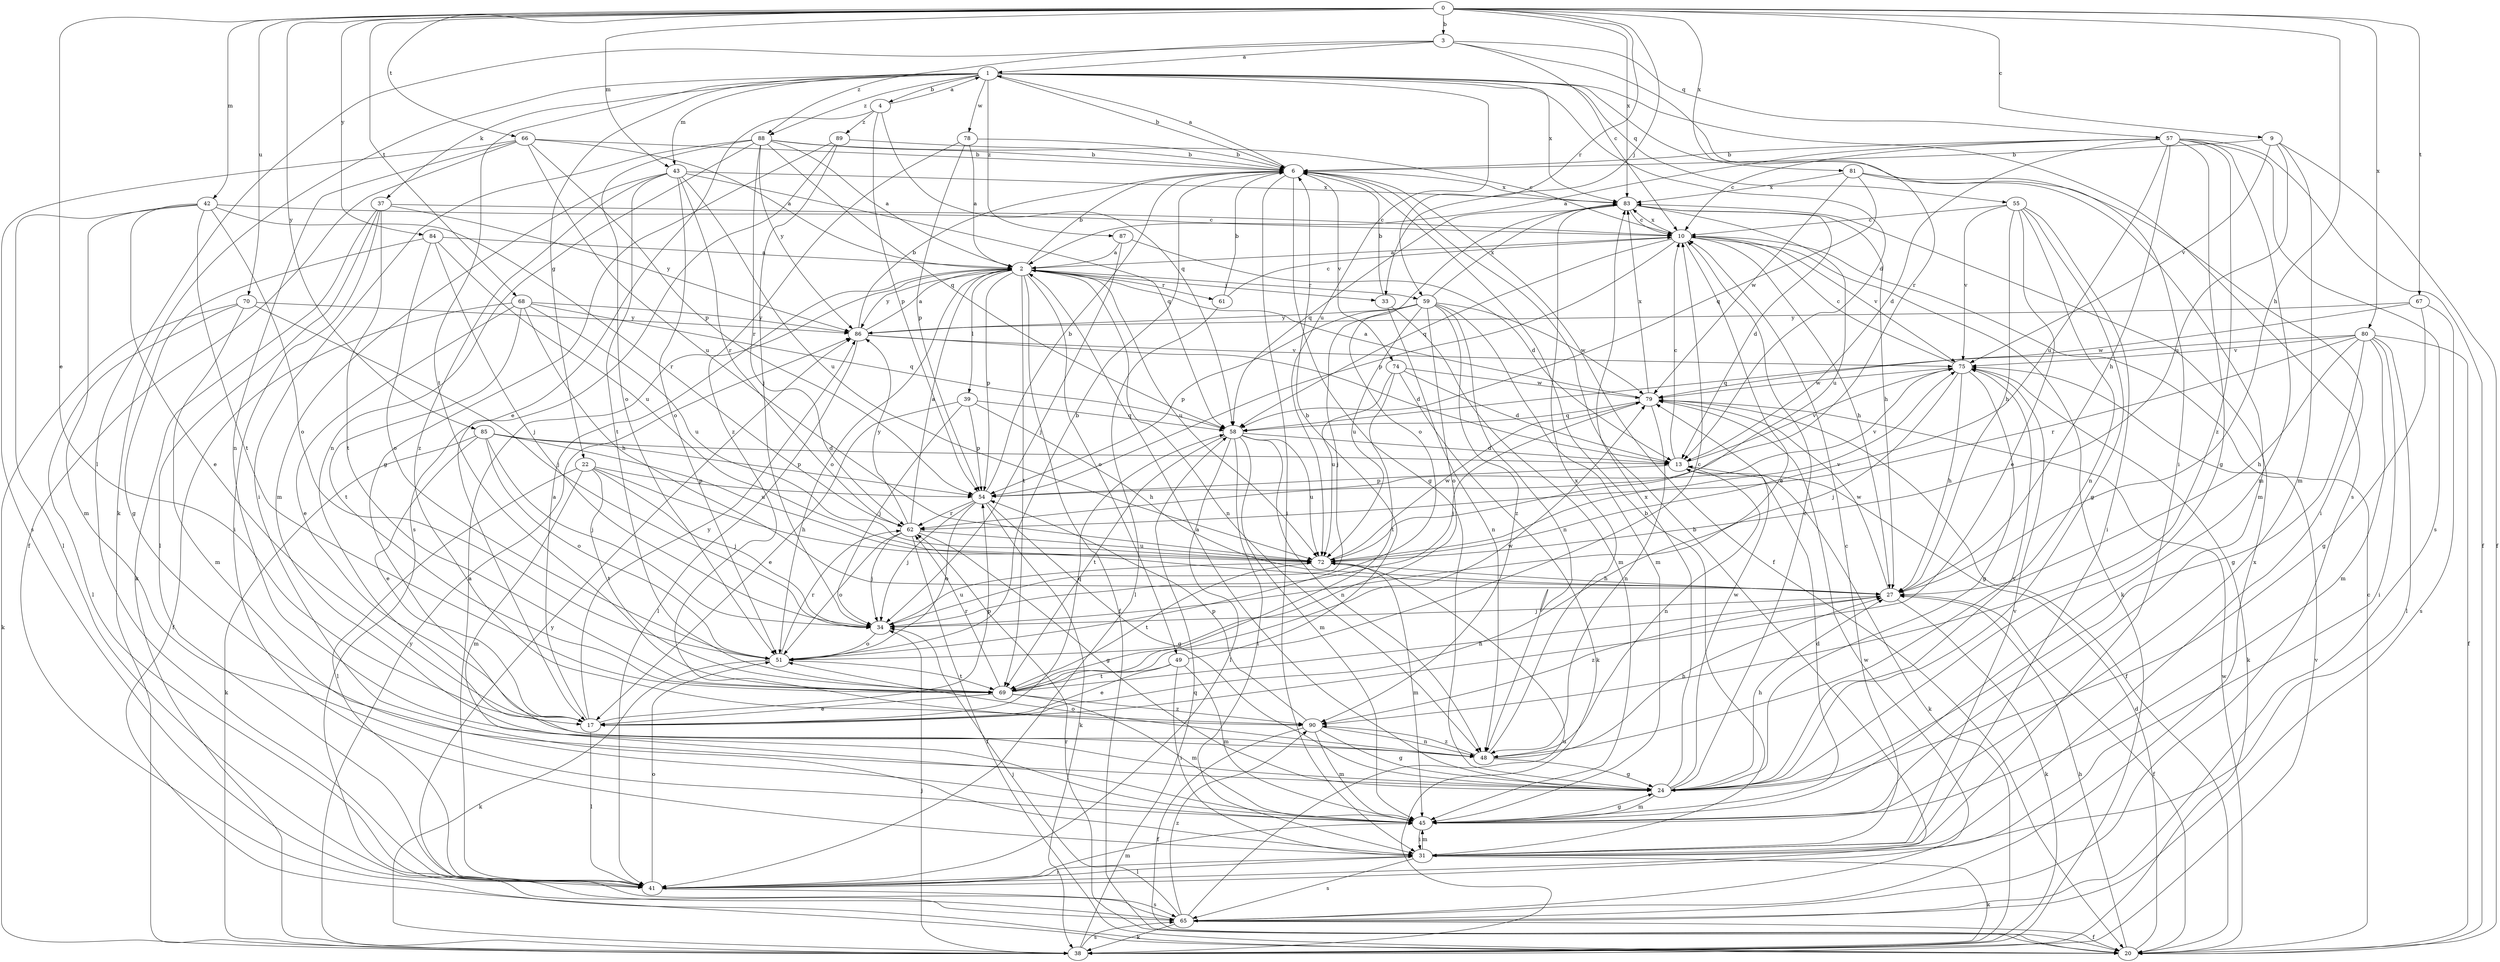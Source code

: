 strict digraph  {
0;
1;
2;
3;
4;
6;
9;
10;
13;
17;
20;
22;
24;
27;
31;
33;
34;
37;
38;
39;
41;
42;
43;
45;
48;
49;
51;
54;
55;
57;
58;
59;
61;
62;
65;
66;
67;
68;
69;
70;
72;
74;
75;
78;
79;
80;
81;
83;
84;
85;
86;
87;
88;
89;
90;
0 -> 3  [label=b];
0 -> 9  [label=c];
0 -> 17  [label=e];
0 -> 27  [label=h];
0 -> 33  [label=j];
0 -> 42  [label=m];
0 -> 43  [label=m];
0 -> 59  [label=r];
0 -> 66  [label=t];
0 -> 67  [label=t];
0 -> 68  [label=t];
0 -> 70  [label=u];
0 -> 80  [label=x];
0 -> 81  [label=x];
0 -> 83  [label=x];
0 -> 84  [label=y];
0 -> 85  [label=y];
1 -> 4  [label=b];
1 -> 6  [label=b];
1 -> 13  [label=d];
1 -> 22  [label=g];
1 -> 31  [label=i];
1 -> 37  [label=k];
1 -> 38  [label=k];
1 -> 43  [label=m];
1 -> 55  [label=q];
1 -> 65  [label=s];
1 -> 69  [label=t];
1 -> 72  [label=u];
1 -> 78  [label=w];
1 -> 83  [label=x];
1 -> 87  [label=z];
1 -> 88  [label=z];
2 -> 6  [label=b];
2 -> 20  [label=f];
2 -> 33  [label=j];
2 -> 39  [label=l];
2 -> 48  [label=n];
2 -> 49  [label=o];
2 -> 51  [label=o];
2 -> 54  [label=p];
2 -> 59  [label=r];
2 -> 61  [label=r];
2 -> 69  [label=t];
2 -> 72  [label=u];
2 -> 86  [label=y];
3 -> 1  [label=a];
3 -> 10  [label=c];
3 -> 41  [label=l];
3 -> 57  [label=q];
3 -> 62  [label=r];
3 -> 88  [label=z];
4 -> 1  [label=a];
4 -> 17  [label=e];
4 -> 54  [label=p];
4 -> 58  [label=q];
4 -> 89  [label=z];
6 -> 1  [label=a];
6 -> 20  [label=f];
6 -> 24  [label=g];
6 -> 31  [label=i];
6 -> 74  [label=v];
6 -> 83  [label=x];
9 -> 6  [label=b];
9 -> 20  [label=f];
9 -> 45  [label=m];
9 -> 72  [label=u];
9 -> 75  [label=v];
10 -> 2  [label=a];
10 -> 17  [label=e];
10 -> 27  [label=h];
10 -> 38  [label=k];
10 -> 54  [label=p];
10 -> 58  [label=q];
10 -> 75  [label=v];
10 -> 83  [label=x];
13 -> 10  [label=c];
13 -> 38  [label=k];
13 -> 48  [label=n];
13 -> 54  [label=p];
13 -> 75  [label=v];
17 -> 2  [label=a];
17 -> 41  [label=l];
17 -> 54  [label=p];
17 -> 58  [label=q];
17 -> 86  [label=y];
20 -> 10  [label=c];
20 -> 13  [label=d];
20 -> 27  [label=h];
20 -> 62  [label=r];
20 -> 79  [label=w];
22 -> 27  [label=h];
22 -> 34  [label=j];
22 -> 41  [label=l];
22 -> 45  [label=m];
22 -> 54  [label=p];
22 -> 69  [label=t];
24 -> 2  [label=a];
24 -> 10  [label=c];
24 -> 27  [label=h];
24 -> 45  [label=m];
24 -> 75  [label=v];
24 -> 79  [label=w];
24 -> 83  [label=x];
27 -> 20  [label=f];
27 -> 34  [label=j];
27 -> 38  [label=k];
27 -> 79  [label=w];
27 -> 90  [label=z];
31 -> 6  [label=b];
31 -> 10  [label=c];
31 -> 38  [label=k];
31 -> 41  [label=l];
31 -> 45  [label=m];
31 -> 65  [label=s];
31 -> 75  [label=v];
33 -> 6  [label=b];
33 -> 45  [label=m];
33 -> 48  [label=n];
34 -> 51  [label=o];
34 -> 72  [label=u];
37 -> 10  [label=c];
37 -> 31  [label=i];
37 -> 38  [label=k];
37 -> 41  [label=l];
37 -> 69  [label=t];
37 -> 86  [label=y];
38 -> 34  [label=j];
38 -> 58  [label=q];
38 -> 65  [label=s];
38 -> 75  [label=v];
38 -> 86  [label=y];
39 -> 17  [label=e];
39 -> 27  [label=h];
39 -> 34  [label=j];
39 -> 54  [label=p];
39 -> 58  [label=q];
41 -> 2  [label=a];
41 -> 6  [label=b];
41 -> 31  [label=i];
41 -> 45  [label=m];
41 -> 51  [label=o];
41 -> 65  [label=s];
42 -> 10  [label=c];
42 -> 17  [label=e];
42 -> 41  [label=l];
42 -> 45  [label=m];
42 -> 51  [label=o];
42 -> 62  [label=r];
42 -> 69  [label=t];
43 -> 45  [label=m];
43 -> 51  [label=o];
43 -> 58  [label=q];
43 -> 62  [label=r];
43 -> 69  [label=t];
43 -> 72  [label=u];
43 -> 83  [label=x];
43 -> 90  [label=z];
45 -> 13  [label=d];
45 -> 24  [label=g];
45 -> 31  [label=i];
48 -> 24  [label=g];
48 -> 27  [label=h];
48 -> 51  [label=o];
48 -> 83  [label=x];
48 -> 90  [label=z];
49 -> 6  [label=b];
49 -> 17  [label=e];
49 -> 31  [label=i];
49 -> 45  [label=m];
49 -> 69  [label=t];
51 -> 6  [label=b];
51 -> 38  [label=k];
51 -> 62  [label=r];
51 -> 69  [label=t];
54 -> 6  [label=b];
54 -> 24  [label=g];
54 -> 34  [label=j];
54 -> 38  [label=k];
54 -> 51  [label=o];
54 -> 62  [label=r];
54 -> 75  [label=v];
55 -> 10  [label=c];
55 -> 17  [label=e];
55 -> 24  [label=g];
55 -> 27  [label=h];
55 -> 31  [label=i];
55 -> 48  [label=n];
55 -> 75  [label=v];
57 -> 2  [label=a];
57 -> 6  [label=b];
57 -> 10  [label=c];
57 -> 13  [label=d];
57 -> 20  [label=f];
57 -> 24  [label=g];
57 -> 27  [label=h];
57 -> 45  [label=m];
57 -> 65  [label=s];
57 -> 72  [label=u];
57 -> 90  [label=z];
58 -> 13  [label=d];
58 -> 31  [label=i];
58 -> 41  [label=l];
58 -> 45  [label=m];
58 -> 48  [label=n];
58 -> 69  [label=t];
58 -> 72  [label=u];
59 -> 34  [label=j];
59 -> 45  [label=m];
59 -> 48  [label=n];
59 -> 51  [label=o];
59 -> 54  [label=p];
59 -> 72  [label=u];
59 -> 79  [label=w];
59 -> 83  [label=x];
59 -> 86  [label=y];
59 -> 90  [label=z];
61 -> 6  [label=b];
61 -> 10  [label=c];
61 -> 41  [label=l];
62 -> 2  [label=a];
62 -> 20  [label=f];
62 -> 24  [label=g];
62 -> 34  [label=j];
62 -> 51  [label=o];
62 -> 72  [label=u];
62 -> 86  [label=y];
65 -> 20  [label=f];
65 -> 34  [label=j];
65 -> 38  [label=k];
65 -> 72  [label=u];
65 -> 79  [label=w];
65 -> 83  [label=x];
65 -> 86  [label=y];
65 -> 90  [label=z];
66 -> 2  [label=a];
66 -> 6  [label=b];
66 -> 20  [label=f];
66 -> 48  [label=n];
66 -> 54  [label=p];
66 -> 65  [label=s];
66 -> 72  [label=u];
67 -> 24  [label=g];
67 -> 65  [label=s];
67 -> 79  [label=w];
67 -> 86  [label=y];
68 -> 17  [label=e];
68 -> 20  [label=f];
68 -> 27  [label=h];
68 -> 58  [label=q];
68 -> 69  [label=t];
68 -> 72  [label=u];
68 -> 86  [label=y];
69 -> 10  [label=c];
69 -> 17  [label=e];
69 -> 27  [label=h];
69 -> 45  [label=m];
69 -> 62  [label=r];
69 -> 79  [label=w];
69 -> 90  [label=z];
70 -> 34  [label=j];
70 -> 38  [label=k];
70 -> 41  [label=l];
70 -> 45  [label=m];
70 -> 86  [label=y];
72 -> 27  [label=h];
72 -> 45  [label=m];
72 -> 69  [label=t];
72 -> 75  [label=v];
72 -> 79  [label=w];
74 -> 13  [label=d];
74 -> 38  [label=k];
74 -> 69  [label=t];
74 -> 72  [label=u];
74 -> 79  [label=w];
75 -> 10  [label=c];
75 -> 24  [label=g];
75 -> 27  [label=h];
75 -> 34  [label=j];
75 -> 38  [label=k];
75 -> 79  [label=w];
78 -> 2  [label=a];
78 -> 6  [label=b];
78 -> 54  [label=p];
78 -> 90  [label=z];
79 -> 2  [label=a];
79 -> 20  [label=f];
79 -> 34  [label=j];
79 -> 48  [label=n];
79 -> 58  [label=q];
79 -> 83  [label=x];
80 -> 20  [label=f];
80 -> 24  [label=g];
80 -> 27  [label=h];
80 -> 31  [label=i];
80 -> 41  [label=l];
80 -> 45  [label=m];
80 -> 58  [label=q];
80 -> 62  [label=r];
80 -> 75  [label=v];
81 -> 31  [label=i];
81 -> 45  [label=m];
81 -> 58  [label=q];
81 -> 79  [label=w];
81 -> 83  [label=x];
83 -> 10  [label=c];
83 -> 13  [label=d];
83 -> 27  [label=h];
83 -> 51  [label=o];
83 -> 58  [label=q];
83 -> 72  [label=u];
84 -> 2  [label=a];
84 -> 24  [label=g];
84 -> 34  [label=j];
84 -> 51  [label=o];
84 -> 72  [label=u];
85 -> 13  [label=d];
85 -> 17  [label=e];
85 -> 34  [label=j];
85 -> 38  [label=k];
85 -> 51  [label=o];
85 -> 54  [label=p];
85 -> 72  [label=u];
86 -> 2  [label=a];
86 -> 6  [label=b];
86 -> 13  [label=d];
86 -> 41  [label=l];
86 -> 75  [label=v];
87 -> 2  [label=a];
87 -> 13  [label=d];
87 -> 34  [label=j];
88 -> 2  [label=a];
88 -> 6  [label=b];
88 -> 10  [label=c];
88 -> 31  [label=i];
88 -> 48  [label=n];
88 -> 51  [label=o];
88 -> 58  [label=q];
88 -> 62  [label=r];
88 -> 86  [label=y];
89 -> 6  [label=b];
89 -> 24  [label=g];
89 -> 34  [label=j];
89 -> 65  [label=s];
90 -> 20  [label=f];
90 -> 24  [label=g];
90 -> 45  [label=m];
90 -> 48  [label=n];
90 -> 54  [label=p];
}
